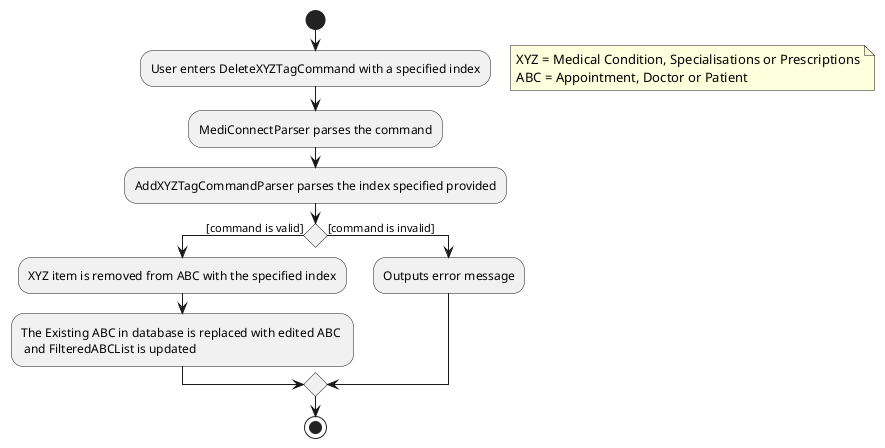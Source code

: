 @startuml
'https://plantuml.com/activity-diagram-beta

start
:User enters DeleteXYZTagCommand with a specified index;
floating note right
    XYZ = Medical Condition, Specialisations or Prescriptions
    ABC = Appointment, Doctor or Patient
end note
:MediConnectParser parses the command;
:AddXYZTagCommandParser parses the index specified provided;
if () then ([command is valid])
  :XYZ item is removed from ABC with the specified index;
  :The Existing ABC in database is replaced with edited ABC \n and FilteredABCList is updated;
else ([command is invalid])
  :Outputs error message;
endif

stop

@enduml
